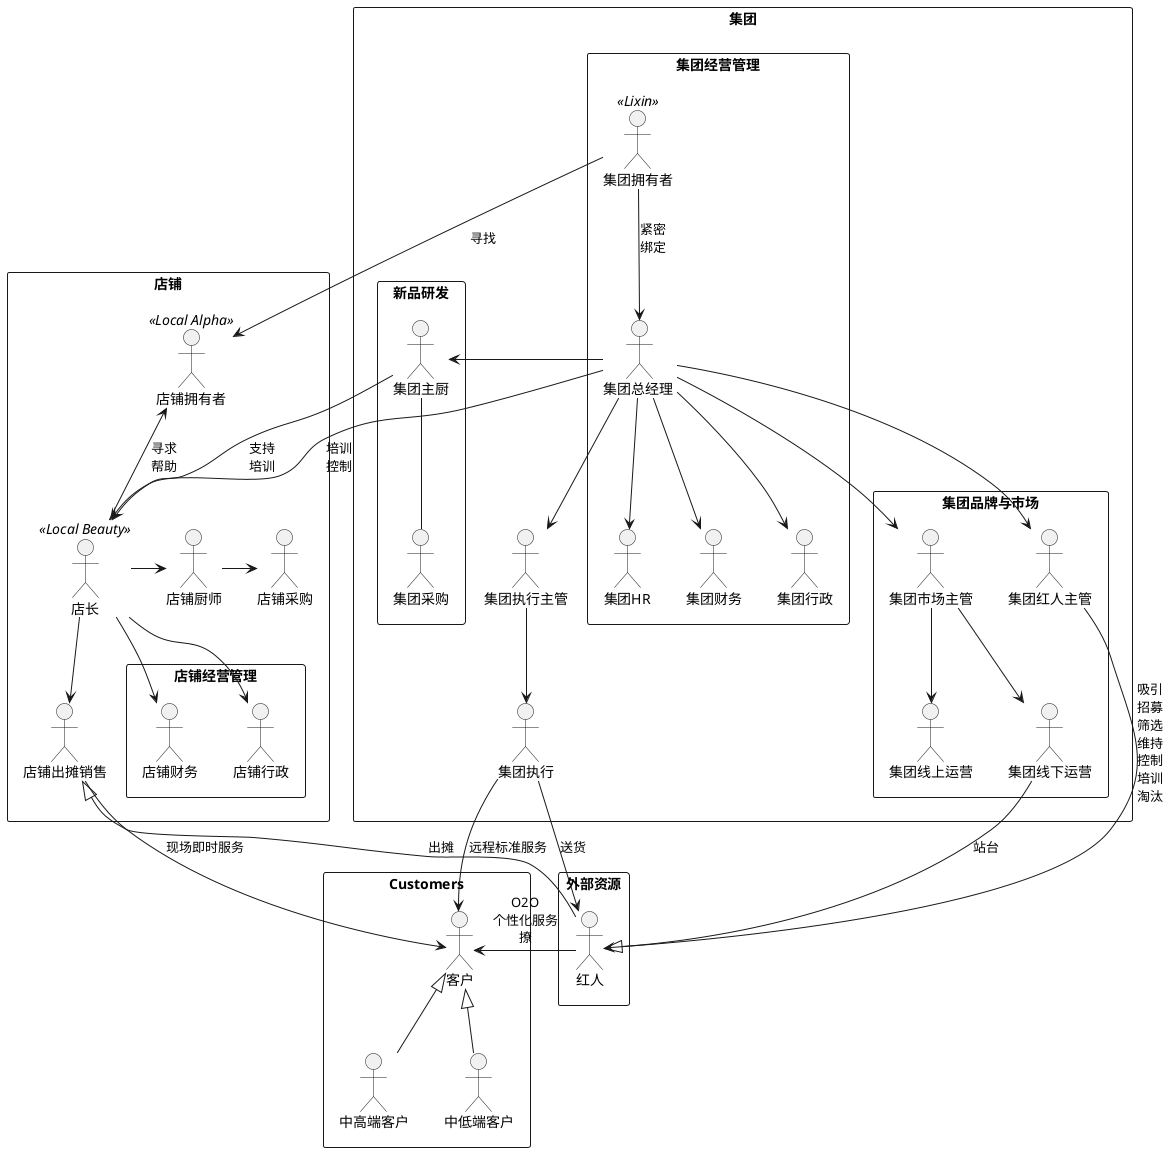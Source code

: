 @startuml

rectangle "集团"{

	rectangle "集团经营管理"{
		:集团拥有者: as GO <<Lixin>>
		:集团总经理 : as GM
		:集团财务: as GF
		:集团行政: as GA
		:集团HR: as GH
	}

	rectangle "新品研发" as GFOOD{
		:集团主厨: as GC
		:集团采购: as GB
		GC -- GB
	}

	rectangle "集团品牌与市场" as GMKT{
		:集团市场主管: as GSM
		:集团线上运营: as GON
		:集团线下运营: as GOFF
		:集团红人主管: as GRM
	}

	:集团执行主管: as GEM
	:集团执行: As GE

	GO --> GM : 紧密\n绑定

	GM -> GC
	GM --> GA
	GM --> GF
	GM --> GH
	GM --> GEM
	GM --> GSM
	GM --> GRM

	GSM --> GON
	GSM --> GOFF

	GEM --> GE
}

rectangle "外部资源"{
	:红人: as StarSaler
}

GRM --> StarSaler : 吸引\n招募\n筛选\n维持\n控制\n培训\n淘汰

rectangle "店铺" {
	:店长: as SM <<Local Beauty>>
	:店铺拥有者: as SO <<Local Alpha>>

	:店铺出摊销售: as SS

	rectangle "店铺经营管理"{
		:店铺财务: as SF
		:店铺行政: as SA
	}

	:店铺厨师: as SC
	:店铺采购: as SB
	SC -> SB

	SO <-- SM : 寻求\n帮助
	SM -> SC


	SM --> SA
	SM --> SF
	SM --> SS
}

GO --> SO : 寻找
GM --> SM : 培训\n控制
GC --> SM : 支持\n培训

rectangle "Customers"{
	:客户: as Customer
	:中高端客户: as HiCustomer
	:中低端客户: as LowCustomer
	Customer <|-- HiCustomer
	Customer <|-- LowCustomer
}

GE -> Customer : 远程标准服务
SS -> Customer : 现场即时服务
StarSaler -> Customer : O2O\n个性化服务\n撩

SS <|-- StarSaler : 出摊
StarSaler <|-- GOFF: 站台
GE --> StarSaler : 送货

@enduml